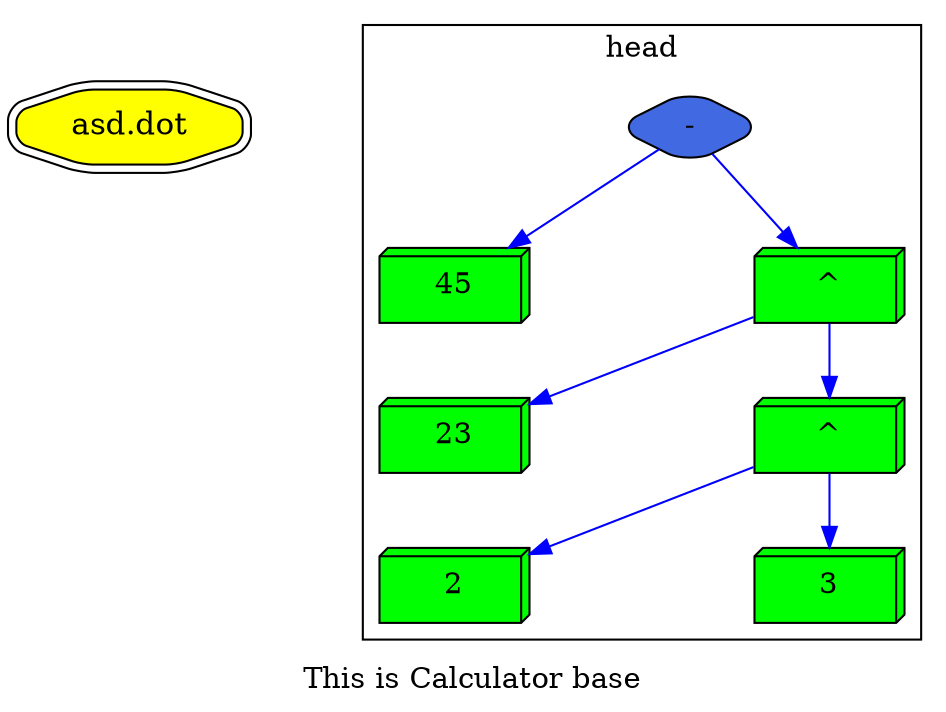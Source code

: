 digraph Tree {
	node [shape = circle, width = 1]
	edge [color = "blue"];
	nodesep = 1.5
	base [label = "asd.dot", fillcolor = yellow, style = "rounded,filled",shape = doubleoctagon, fontsize = 15]

	subgraph cluster
	{
		label = "head";
		"0x55b7ce69b170" [label = "-", fillcolor = royalblue, style = "rounded,filled", shape = diamond]
		"0x55b7ce69b170" ->
		{
			"0x55b7ce69c0a0" [label = "45", shape = "box3d", fillcolor = green, style = "filled"];
			"0x55b7ce69b1f0" [label = "^", shape = "box3d", fillcolor = green, style = "filled"];
		}
	}
	subgraph cluster
	{
		"0x55b7ce69b1f0" ->
		{
			"0x55b7ce69b1b0" [label = "23", shape = "box3d", fillcolor = green, style = "filled"];
			"0x55b7ce69b270" [label = "^", shape = "box3d", fillcolor = green, style = "filled"];
		}
	}
	subgraph cluster
	{
		"0x55b7ce69b270" ->
		{
			"0x55b7ce69b230" [label = "2", shape = "box3d", fillcolor = green, style = "filled"];
			"0x55b7ce69b2b0" [label = "3", shape = "box3d", fillcolor = green, style = "filled"];
		}
	}
	label = "This is Calculator base";
}
